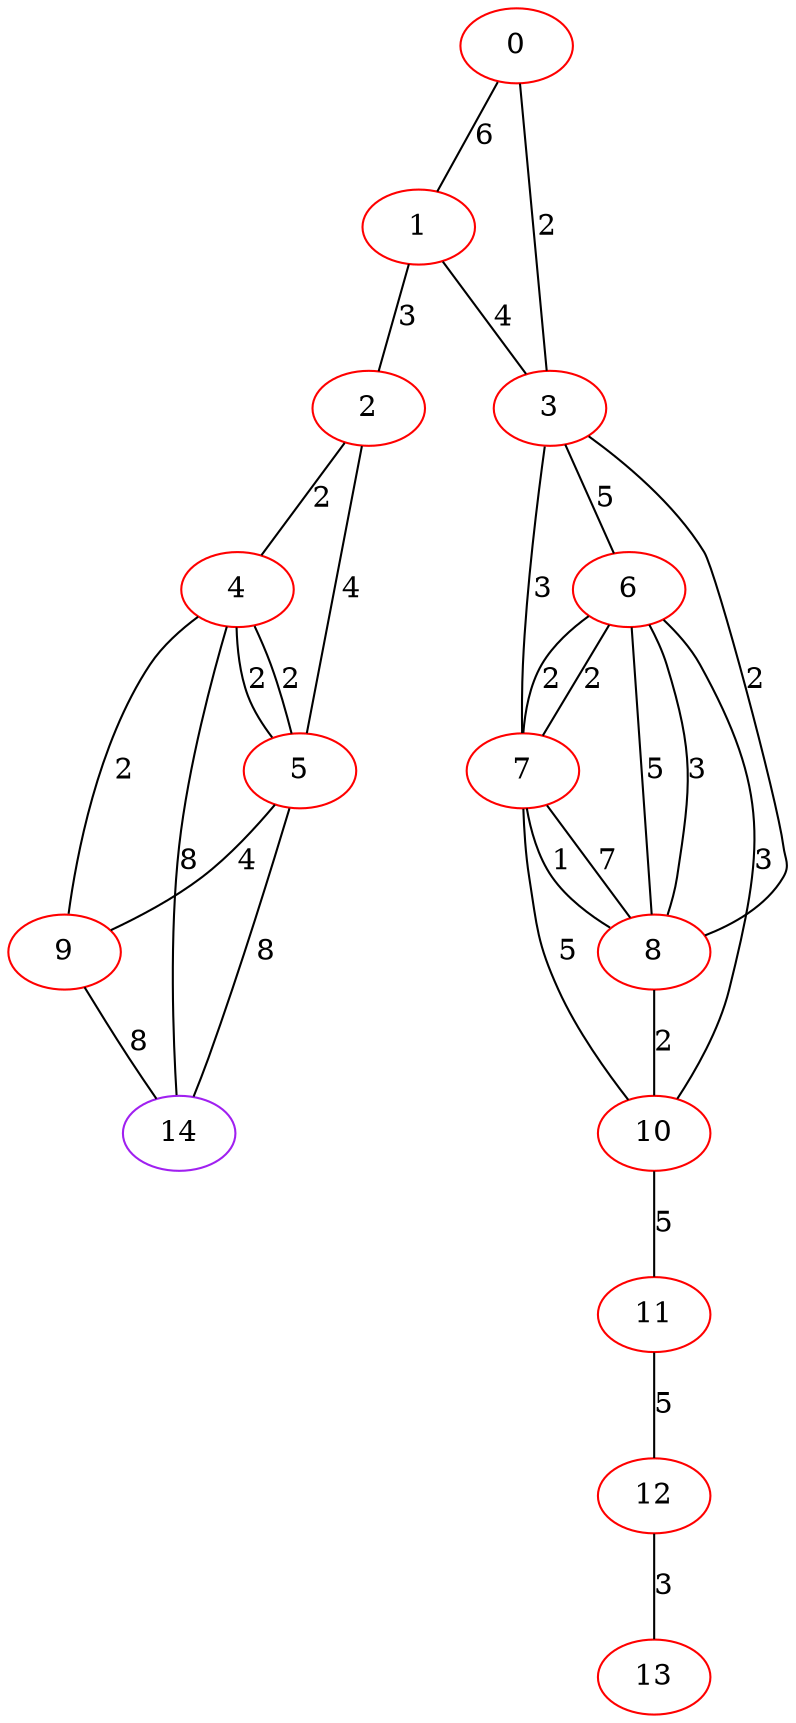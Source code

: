 graph "" {
0 [color=red, weight=1];
1 [color=red, weight=1];
2 [color=red, weight=1];
3 [color=red, weight=1];
4 [color=red, weight=1];
5 [color=red, weight=1];
6 [color=red, weight=1];
7 [color=red, weight=1];
8 [color=red, weight=1];
9 [color=red, weight=1];
10 [color=red, weight=1];
11 [color=red, weight=1];
12 [color=red, weight=1];
13 [color=red, weight=1];
14 [color=purple, weight=4];
0 -- 1  [key=0, label=6];
0 -- 3  [key=0, label=2];
1 -- 2  [key=0, label=3];
1 -- 3  [key=0, label=4];
2 -- 4  [key=0, label=2];
2 -- 5  [key=0, label=4];
3 -- 8  [key=0, label=2];
3 -- 6  [key=0, label=5];
3 -- 7  [key=0, label=3];
4 -- 9  [key=0, label=2];
4 -- 5  [key=0, label=2];
4 -- 5  [key=1, label=2];
4 -- 14  [key=0, label=8];
5 -- 9  [key=0, label=4];
5 -- 14  [key=0, label=8];
6 -- 8  [key=0, label=5];
6 -- 8  [key=1, label=3];
6 -- 10  [key=0, label=3];
6 -- 7  [key=0, label=2];
6 -- 7  [key=1, label=2];
7 -- 8  [key=0, label=7];
7 -- 8  [key=1, label=1];
7 -- 10  [key=0, label=5];
8 -- 10  [key=0, label=2];
9 -- 14  [key=0, label=8];
10 -- 11  [key=0, label=5];
11 -- 12  [key=0, label=5];
12 -- 13  [key=0, label=3];
}
